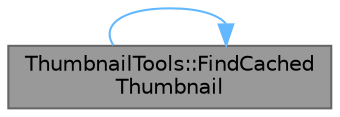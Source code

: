digraph "ThumbnailTools::FindCachedThumbnail"
{
 // INTERACTIVE_SVG=YES
 // LATEX_PDF_SIZE
  bgcolor="transparent";
  edge [fontname=Helvetica,fontsize=10,labelfontname=Helvetica,labelfontsize=10];
  node [fontname=Helvetica,fontsize=10,shape=box,height=0.2,width=0.4];
  rankdir="LR";
  Node1 [id="Node000001",label="ThumbnailTools::FindCached\lThumbnail",height=0.2,width=0.4,color="gray40", fillcolor="grey60", style="filled", fontcolor="black",tooltip="Searches for an object's thumbnail in memory and returns it if found."];
  Node1 -> Node1 [id="edge1_Node000001_Node000001",color="steelblue1",style="solid",tooltip=" "];
}
